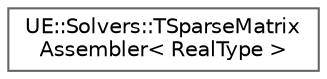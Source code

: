 digraph "Graphical Class Hierarchy"
{
 // INTERACTIVE_SVG=YES
 // LATEX_PDF_SIZE
  bgcolor="transparent";
  edge [fontname=Helvetica,fontsize=10,labelfontname=Helvetica,labelfontsize=10];
  node [fontname=Helvetica,fontsize=10,shape=box,height=0.2,width=0.4];
  rankdir="LR";
  Node0 [id="Node000000",label="UE::Solvers::TSparseMatrix\lAssembler\< RealType \>",height=0.2,width=0.4,color="grey40", fillcolor="white", style="filled",URL="$d0/ddf/classUE_1_1Solvers_1_1TSparseMatrixAssembler.html",tooltip="Generic adapter for building a Sparse Matrix."];
}

